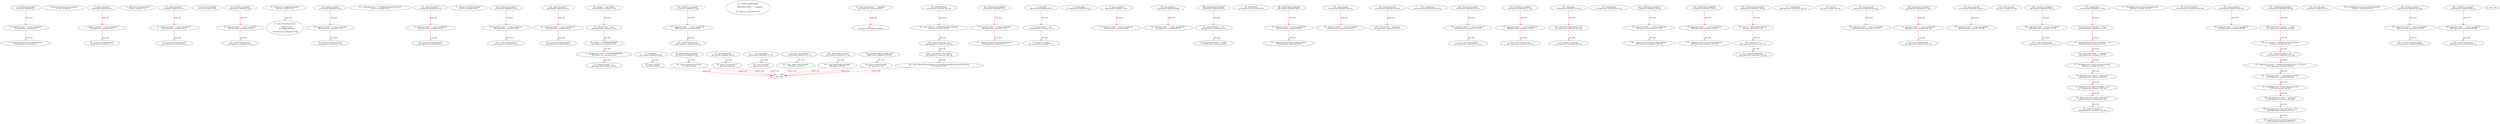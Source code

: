 digraph  {
13 [label="3_ withdrawAll_txorigin2\n13-function_definition-4-7", type_label=function_definition];
25 [label="4_ require(tx.origin == owner_txorigin2);\n25-expression_statement-5-5", type_label=expression_statement];
34 [label="5_ _recipient.transfer(address(this).balance);\n34-expression_statement-6-6", type_label=expression_statement];
45 [label="7_ address payable private manager;\n45-new_variable-8-8", type_label=new_variable];
50 [label="8_ sendto_txorigin17\n50-function_definition-9-12", type_label=function_definition];
66 [label="9_ require (tx.origin == owner_txorigin17);\n66-expression_statement-10-10", type_label=expression_statement];
75 [label="10_ receiver.transfer(amount);\n75-expression_statement-11-11", type_label=expression_statement];
82 [label="12_ bool private contractactive;\n82-new_variable-13-13", type_label=new_variable];
87 [label="13_ sendto_txorigin37\n87-function_definition-14-17", type_label=function_definition];
103 [label="14_ require (tx.origin == owner_txorigin37);\n103-expression_statement-15-15", type_label=expression_statement];
112 [label="15_ receiver.transfer(amount);\n112-expression_statement-16-16", type_label=expression_statement];
119 [label="17_ uint private hashfee;\n119-new_variable-18-18", type_label=new_variable];
124 [label="18_ transferTo_txorigin3\n124-function_definition-19-22", type_label=function_definition];
140 [label="19_ require(tx.origin == owner_txorigin3);\n140-expression_statement-20-20", type_label=expression_statement];
149 [label="20_ to.call.value(amount);\n149-expression_statement-21-21", type_label=expression_statement];
158 [label="22_ uint private changehashownerfee;\n158-new_variable-23-23", type_label=new_variable];
163 [label="23_ struct HashRegistration \n    {\n        address owner;\n        uint registrationtime;\n    }\n163-expression_statement-24-28", type_label=expression_statement];
173 [label="28_ sendto_txorigin9\n173-function_definition-29-32", type_label=function_definition];
189 [label="29_ require (tx.origin == owner_txorigin9);\n189-expression_statement-30-30", type_label=expression_statement];
198 [label="30_ receiver.transfer(amount);\n198-expression_statement-31-31", type_label=expression_statement];
205 [label="32_ mapping(bytes32 => HashRegistration[]) HashList;\n205-new_variable-33-33", type_label=new_variable];
213 [label="33_ sendto_txorigin25\n213-function_definition-34-37", type_label=function_definition];
229 [label="34_ require (tx.origin == owner_txorigin25);\n229-expression_statement-35-35", type_label=expression_statement];
238 [label="35_ receiver.transfer(amount);\n238-expression_statement-36-36", type_label=expression_statement];
245 [label="37_ uint private HashListLength;\n245-new_variable-38-38", type_label=new_variable];
250 [label="38_ transferTo_txorigin31\n250-function_definition-39-42", type_label=function_definition];
266 [label="39_ require(tx.origin == owner_txorigin31);\n266-expression_statement-40-40", type_label=expression_statement];
275 [label="40_ to.call.value(amount);\n275-expression_statement-41-41", type_label=expression_statement];
298 [label="43_ sendto_txorigin13\n298-function_definition-44-47", type_label=function_definition];
314 [label="44_ require (tx.origin == owner_txorigin13);\n314-expression_statement-45-45", type_label=expression_statement];
323 [label="45_ receiver.transfer(amount);\n323-expression_statement-46-46", type_label=expression_statement];
350 [label="50_ manager = msg.sender;\n350-expression_statement-51-51", type_label=expression_statement];
356 [label="51_ contractactive = true;\n356-expression_statement-52-52", type_label=expression_statement];
361 [label="52_ hashfee = 5000000000000000;\n361-expression_statement-53-53", type_label=expression_statement];
365 [label="53_ changehashownerfee = 25000000000000000;\n365-expression_statement-54-54", type_label=expression_statement];
369 [label="54_ HashListLength = 0;\n369-expression_statement-55-55", type_label=expression_statement];
373 [label="56_ transferTo_txorigin19\n373-function_definition-57-60", type_label=function_definition];
389 [label="57_ require(tx.origin == owner_txorigin19);\n389-expression_statement-58-58", type_label=expression_statement];
398 [label="58_ to.call.value(amount);\n398-expression_statement-59-59", type_label=expression_statement];
407 [label="60_ modifier onlyManager()\n    {\n        require(msg.sender == manager);\n        _;\n    }\n407-expression_statement-61-65", type_label=expression_statement];
410 [label="62_ require(msg.sender == manager);\n410-expression_statement-63-63", type_label=expression_statement];
419 [label="63_ _;\n419-expression_statement-64-64", type_label=expression_statement];
421 [label="65_ gethashfee\n421-function_definition-66-69", type_label=function_definition];
430 [label="67_ return hashfee;\n430-return-68-68", type_label=return];
432 [label="69_ withdrawAll_txorigin26\n432-function_definition-70-73", type_label=function_definition];
444 [label="70_ require(tx.origin == owner_txorigin26);\n444-expression_statement-71-71", type_label=expression_statement];
453 [label="71_ _recipient.transfer(address(this).balance);\n453-expression_statement-72-72", type_label=expression_statement];
464 [label="73_ sethashfee\n464-function_definition-74-78", type_label=function_definition];
471 [label="73_ onlyManager\n471-expression_statement-74-74", type_label=expression_statement];
474 [label="75_ require(newfee >= 0);\n474-expression_statement-76-76", type_label=expression_statement];
481 [label="76_ hashfee = newfee;\n481-expression_statement-77-77", type_label=expression_statement];
485 [label="78_ bug_txorigin20\n485-function_definition-79-81", type_label=function_definition];
493 [label="79_ require(tx.origin == owner_txorigin20);\n493-expression_statement-80-80", type_label=expression_statement];
502 [label="81_ getchangehashownerfee\n502-function_definition-82-85", type_label=function_definition];
511 [label="83_ return changehashownerfee;\n511-return-84-84", type_label=return];
513 [label="85_ bug_txorigin32\n513-function_definition-86-88", type_label=function_definition];
521 [label="86_ require(tx.origin == owner_txorigin32);\n521-expression_statement-87-87", type_label=expression_statement];
530 [label="88_ setchangehashownerfee\n530-function_definition-89-93", type_label=function_definition];
537 [label="88_ onlyManager\n537-expression_statement-89-89", type_label=expression_statement];
540 [label="90_ require(newfee >= 0);\n540-expression_statement-91-91", type_label=expression_statement];
547 [label="91_ changehashownerfee = newfee;\n547-expression_statement-92-92", type_label=expression_statement];
551 [label="93_ withdrawAll_txorigin38\n551-function_definition-94-97", type_label=function_definition];
563 [label="94_ require(tx.origin == owner_txorigin38);\n563-expression_statement-95-95", type_label=expression_statement];
572 [label="95_ _recipient.transfer(address(this).balance);\n572-expression_statement-96-96", type_label=expression_statement];
583 [label="97_ getcontractactive\n583-function_definition-98-101", type_label=function_definition];
592 [label="99_ return contractactive;\n592-return-100-100", type_label=return];
594 [label="101_ bug_txorigin4\n594-function_definition-102-104", type_label=function_definition];
602 [label="102_ require(tx.origin == owner_txorigin4);\n602-expression_statement-103-103", type_label=expression_statement];
611 [label="104_ setcontractactive\n611-function_definition-105-108", type_label=function_definition];
618 [label="104_ onlyManager\n618-expression_statement-105-105", type_label=expression_statement];
621 [label="106_ contractactive = contactive;\n621-expression_statement-107-107", type_label=expression_statement];
625 [label="108_ transferTo_txorigin7\n625-function_definition-109-112", type_label=function_definition];
641 [label="109_ require(tx.origin == owner_txorigin7);\n641-expression_statement-110-110", type_label=expression_statement];
650 [label="110_ to.call.value(amount);\n650-expression_statement-111-111", type_label=expression_statement];
659 [label="112_ getmanager\n659-function_definition-113-116", type_label=function_definition];
668 [label="114_ return manager;\n668-return-115-115", type_label=return];
670 [label="116_ transferTo_txorigin23\n670-function_definition-117-120", type_label=function_definition];
686 [label="117_ require(tx.origin == owner_txorigin23);\n686-expression_statement-118-118", type_label=expression_statement];
695 [label="118_ to.call.value(amount);\n695-expression_statement-119-119", type_label=expression_statement];
704 [label="120_ setmanager\n704-function_definition-121-125", type_label=function_definition];
711 [label="120_ onlyManager\n711-expression_statement-121-121", type_label=expression_statement];
714 [label="122_ require(newmngr.balance > 0);\n714-expression_statement-123-123", type_label=expression_statement];
723 [label="123_ manager = newmngr;\n723-expression_statement-124-124", type_label=expression_statement];
727 [label="125_ withdrawAll_txorigin14\n727-function_definition-126-129", type_label=function_definition];
739 [label="126_ require(tx.origin == owner_txorigin14);\n739-expression_statement-127-127", type_label=expression_statement];
748 [label="127_ _recipient.transfer(address(this).balance);\n748-expression_statement-128-128", type_label=expression_statement];
759 [label="129_ getcontractbalance\n759-function_definition-130-133", type_label=function_definition];
768 [label="131_ return address(this).balance;\n768-return-132-132", type_label=return];
774 [label="133_ withdrawAll_txorigin30\n774-function_definition-134-137", type_label=function_definition];
786 [label="134_ require(tx.origin == owner_txorigin30);\n786-expression_statement-135-135", type_label=expression_statement];
795 [label="135_ _recipient.transfer(address(this).balance);\n795-expression_statement-136-136", type_label=expression_statement];
806 [label="137_ transfercontractbalance\n806-function_definition-138-143", type_label=function_definition];
809 [label="137_ onlyManager\n809-expression_statement-138-138", type_label=expression_statement];
812 [label="139_ uint cb = address(this).balance;\n812-new_variable-140-140", type_label=new_variable];
813 [label="139_ uint cb\n813-new_variable-140-140", type_label=new_variable];
822 [label="140_ require(cb > 0);\n822-expression_statement-141-141", type_label=expression_statement];
829 [label="141_ manager.transfer(cb);\n829-expression_statement-142-142", type_label=expression_statement];
836 [label="143_ bug_txorigin8\n836-function_definition-144-146", type_label=function_definition];
844 [label="144_ require(tx.origin == owner_txorigin8);\n844-expression_statement-145-145", type_label=expression_statement];
853 [label="146_ getHashOwnersCount\n853-function_definition-147-150", type_label=function_definition];
866 [label="148_ return HashList[hash].length;\n866-return-149-149", type_label=return];
872 [label="150_ transferTo_txorigin39\n872-function_definition-151-154", type_label=function_definition];
888 [label="151_ require(tx.origin == owner_txorigin39);\n888-expression_statement-152-152", type_label=expression_statement];
897 [label="152_ to.call.value(amount);\n897-expression_statement-153-153", type_label=expression_statement];
906 [label="154_ getNumberofHashesRegistered\n906-function_definition-155-158", type_label=function_definition];
915 [label="156_ return HashListLength;\n915-return-157-157", type_label=return];
917 [label="158_ bug_txorigin36\n917-function_definition-159-161", type_label=function_definition];
925 [label="159_ require(tx.origin == owner_txorigin36);\n925-expression_statement-160-160", type_label=expression_statement];
934 [label="161_ getHashDetails\n934-function_definition-162-168", type_label=function_definition];
954 [label="163_ uint owncount = getHashOwnersCount(hash);\n954-new_variable-164-164", type_label=new_variable];
955 [label="163_ uint owncount\n955-new_variable-164-164", type_label=new_variable];
963 [label="164_ require(owncount > 0);\n963-expression_statement-165-165", type_label=expression_statement];
970 [label="165_ require(indx < owncount);\n970-expression_statement-166-166", type_label=expression_statement];
977 [label="166_ return (HashList[hash][indx].owner,HashList[hash][indx].registrationtime);\n977-return-167-167", type_label=return];
993 [label="168_ transferTo_txorigin35\n993-function_definition-169-172", type_label=function_definition];
1009 [label="169_ require(tx.origin == owner_txorigin35);\n1009-expression_statement-170-170", type_label=expression_statement];
1018 [label="170_ to.call.value(amount);\n1018-expression_statement-171-171", type_label=expression_statement];
1027 [label="172_ registerHash\n1027-function_definition-173-184", type_label=function_definition];
1036 [label="174_ require(contractactive == true);\n1036-expression_statement-175-175", type_label=expression_statement];
1044 [label="175_ require(getHashOwnersCount(hash) == 0);\n1044-expression_statement-176-176", type_label=expression_statement];
1054 [label="176_ require(msg.value == hashfee);\n1054-expression_statement-177-177", type_label=expression_statement];
1063 [label="177_ HashRegistration memory thisregistration;\n1063-new_variable-178-178", type_label=new_variable];
1064 [label="177_ HashRegistration memory thisregistration\n1064-new_variable-178-178", type_label=new_variable];
1069 [label="178_ thisregistration.owner = msg.sender;\n1069-expression_statement-179-179", type_label=expression_statement];
1077 [label="179_ thisregistration.registrationtime = now;\n1077-expression_statement-180-180", type_label=expression_statement];
1083 [label="180_ HashList[hash].push(thisregistration);\n1083-expression_statement-181-181", type_label=expression_statement];
1092 [label="181_ HashListLength++;\n1092-expression_statement-182-182", type_label=expression_statement];
1093 [label="181_ HashListLength++\n1093-expression_statement-182-182", type_label=expression_statement];
1107 [label="184_ bug_txorigin40\n1107-function_definition-185-187", type_label=function_definition];
1115 [label="185_ require(tx.origin == owner_txorigin40);\n1115-expression_statement-186-186", type_label=expression_statement];
1124 [label="187_ changeHashOwnership\n1124-function_definition-188-200", type_label=function_definition];
1137 [label="189_ require(contractactive == true);\n1137-expression_statement-190-190", type_label=expression_statement];
1145 [label="190_ uint owncount = getHashOwnersCount(hash);\n1145-new_variable-191-191", type_label=new_variable];
1146 [label="190_ uint owncount\n1146-new_variable-191-191", type_label=new_variable];
1154 [label="191_ require(owncount > 0);\n1154-expression_statement-192-192", type_label=expression_statement];
1161 [label="192_ require(msg.sender == HashList[hash][owncount - 1].owner);\n1161-expression_statement-193-193", type_label=expression_statement];
1178 [label="193_ require(msg.value == changehashownerfee);\n1178-expression_statement-194-194", type_label=expression_statement];
1187 [label="194_ HashRegistration memory thisregistration;\n1187-new_variable-195-195", type_label=new_variable];
1188 [label="194_ HashRegistration memory thisregistration\n1188-new_variable-195-195", type_label=new_variable];
1193 [label="195_ thisregistration.owner = newowner;\n1193-expression_statement-196-196", type_label=expression_statement];
1199 [label="196_ thisregistration.registrationtime = now;\n1199-expression_statement-197-197", type_label=expression_statement];
1205 [label="197_ HashList[hash].push(thisregistration);\n1205-expression_statement-198-198", type_label=expression_statement];
1230 [label="200_ sendto_txorigin33\n1230-function_definition-201-204", type_label=function_definition];
1246 [label="201_ require (tx.origin == owner_txorigin33);\n1246-expression_statement-202-202", type_label=expression_statement];
1255 [label="202_ receiver.transfer(amount);\n1255-expression_statement-203-203", type_label=expression_statement];
1265 [label="207_ transferTo_txorigin27\n1265-function_definition-208-211", type_label=function_definition];
1281 [label="208_ require(tx.origin == owner_txorigin27);\n1281-expression_statement-209-209", type_label=expression_statement];
1290 [label="209_ to.call.value(amount);\n1290-expression_statement-210-210", type_label=expression_statement];
1 [label="0_ start_node", type_label=start];
2 [label="0_ exit_node", type_label=exit];
13 -> 25  [color=red, controlflow_type=next_line, edge_type=CFG_edge, key=0, label=next_line];
25 -> 34  [color=red, controlflow_type=next_line, edge_type=CFG_edge, key=0, label=next_line];
50 -> 66  [color=red, controlflow_type=next_line, edge_type=CFG_edge, key=0, label=next_line];
66 -> 75  [color=red, controlflow_type=next_line, edge_type=CFG_edge, key=0, label=next_line];
87 -> 103  [color=red, controlflow_type=next_line, edge_type=CFG_edge, key=0, label=next_line];
103 -> 112  [color=red, controlflow_type=next_line, edge_type=CFG_edge, key=0, label=next_line];
124 -> 140  [color=red, controlflow_type=next_line, edge_type=CFG_edge, key=0, label=next_line];
140 -> 149  [color=red, controlflow_type=next_line, edge_type=CFG_edge, key=0, label=next_line];
158 -> 163  [color=red, controlflow_type=next_line, edge_type=CFG_edge, key=0, label=next_line];
173 -> 189  [color=red, controlflow_type=next_line, edge_type=CFG_edge, key=0, label=next_line];
189 -> 198  [color=red, controlflow_type=next_line, edge_type=CFG_edge, key=0, label=next_line];
213 -> 229  [color=red, controlflow_type=next_line, edge_type=CFG_edge, key=0, label=next_line];
229 -> 238  [color=red, controlflow_type=next_line, edge_type=CFG_edge, key=0, label=next_line];
250 -> 266  [color=red, controlflow_type=next_line, edge_type=CFG_edge, key=0, label=next_line];
266 -> 275  [color=red, controlflow_type=next_line, edge_type=CFG_edge, key=0, label=next_line];
298 -> 314  [color=red, controlflow_type=next_line, edge_type=CFG_edge, key=0, label=next_line];
314 -> 323  [color=red, controlflow_type=next_line, edge_type=CFG_edge, key=0, label=next_line];
350 -> 356  [color=red, controlflow_type=next_line, edge_type=CFG_edge, key=0, label=next_line];
356 -> 361  [color=red, controlflow_type=next_line, edge_type=CFG_edge, key=0, label=next_line];
361 -> 365  [color=red, controlflow_type=next_line, edge_type=CFG_edge, key=0, label=next_line];
365 -> 369  [color=red, controlflow_type=next_line, edge_type=CFG_edge, key=0, label=next_line];
373 -> 389  [color=red, controlflow_type=next_line, edge_type=CFG_edge, key=0, label=next_line];
389 -> 398  [color=red, controlflow_type=next_line, edge_type=CFG_edge, key=0, label=next_line];
410 -> 419  [color=red, controlflow_type=next_line, edge_type=CFG_edge, key=0, label=next_line];
421 -> 430  [color=red, controlflow_type=next_line, edge_type=CFG_edge, key=0, label=next_line];
430 -> 2  [color=red, controlflow_type=return_exit, edge_type=CFG_edge, key=0, label=return_exit];
432 -> 444  [color=red, controlflow_type=next_line, edge_type=CFG_edge, key=0, label=next_line];
444 -> 453  [color=red, controlflow_type=next_line, edge_type=CFG_edge, key=0, label=next_line];
464 -> 474  [color=red, controlflow_type=next_line, edge_type=CFG_edge, key=0, label=next_line];
474 -> 481  [color=red, controlflow_type=next_line, edge_type=CFG_edge, key=0, label=next_line];
485 -> 493  [color=red, controlflow_type=next_line, edge_type=CFG_edge, key=0, label=next_line];
502 -> 511  [color=red, controlflow_type=next_line, edge_type=CFG_edge, key=0, label=next_line];
511 -> 2  [color=red, controlflow_type=return_exit, edge_type=CFG_edge, key=0, label=return_exit];
513 -> 521  [color=red, controlflow_type=next_line, edge_type=CFG_edge, key=0, label=next_line];
530 -> 540  [color=red, controlflow_type=next_line, edge_type=CFG_edge, key=0, label=next_line];
540 -> 547  [color=red, controlflow_type=next_line, edge_type=CFG_edge, key=0, label=next_line];
551 -> 563  [color=red, controlflow_type=next_line, edge_type=CFG_edge, key=0, label=next_line];
563 -> 572  [color=red, controlflow_type=next_line, edge_type=CFG_edge, key=0, label=next_line];
583 -> 592  [color=red, controlflow_type=next_line, edge_type=CFG_edge, key=0, label=next_line];
592 -> 2  [color=red, controlflow_type=return_exit, edge_type=CFG_edge, key=0, label=return_exit];
594 -> 602  [color=red, controlflow_type=next_line, edge_type=CFG_edge, key=0, label=next_line];
611 -> 621  [color=red, controlflow_type=next_line, edge_type=CFG_edge, key=0, label=next_line];
625 -> 641  [color=red, controlflow_type=next_line, edge_type=CFG_edge, key=0, label=next_line];
641 -> 650  [color=red, controlflow_type=next_line, edge_type=CFG_edge, key=0, label=next_line];
659 -> 668  [color=red, controlflow_type=next_line, edge_type=CFG_edge, key=0, label=next_line];
668 -> 2  [color=red, controlflow_type=return_exit, edge_type=CFG_edge, key=0, label=return_exit];
670 -> 686  [color=red, controlflow_type=next_line, edge_type=CFG_edge, key=0, label=next_line];
686 -> 695  [color=red, controlflow_type=next_line, edge_type=CFG_edge, key=0, label=next_line];
704 -> 714  [color=red, controlflow_type=next_line, edge_type=CFG_edge, key=0, label=next_line];
714 -> 723  [color=red, controlflow_type=next_line, edge_type=CFG_edge, key=0, label=next_line];
727 -> 739  [color=red, controlflow_type=next_line, edge_type=CFG_edge, key=0, label=next_line];
739 -> 748  [color=red, controlflow_type=next_line, edge_type=CFG_edge, key=0, label=next_line];
759 -> 768  [color=red, controlflow_type=next_line, edge_type=CFG_edge, key=0, label=next_line];
768 -> 2  [color=red, controlflow_type=return_exit, edge_type=CFG_edge, key=0, label=return_exit];
774 -> 786  [color=red, controlflow_type=next_line, edge_type=CFG_edge, key=0, label=next_line];
786 -> 795  [color=red, controlflow_type=next_line, edge_type=CFG_edge, key=0, label=next_line];
806 -> 812  [color=red, controlflow_type=next_line, edge_type=CFG_edge, key=0, label=next_line];
812 -> 822  [color=red, controlflow_type=next_line, edge_type=CFG_edge, key=0, label=next_line];
822 -> 829  [color=red, controlflow_type=next_line, edge_type=CFG_edge, key=0, label=next_line];
836 -> 844  [color=red, controlflow_type=next_line, edge_type=CFG_edge, key=0, label=next_line];
853 -> 866  [color=red, controlflow_type=next_line, edge_type=CFG_edge, key=0, label=next_line];
866 -> 2  [color=red, controlflow_type=return_exit, edge_type=CFG_edge, key=0, label=return_exit];
872 -> 888  [color=red, controlflow_type=next_line, edge_type=CFG_edge, key=0, label=next_line];
888 -> 897  [color=red, controlflow_type=next_line, edge_type=CFG_edge, key=0, label=next_line];
906 -> 915  [color=red, controlflow_type=next_line, edge_type=CFG_edge, key=0, label=next_line];
915 -> 2  [color=red, controlflow_type=return_exit, edge_type=CFG_edge, key=0, label=return_exit];
917 -> 925  [color=red, controlflow_type=next_line, edge_type=CFG_edge, key=0, label=next_line];
934 -> 954  [color=red, controlflow_type=next_line, edge_type=CFG_edge, key=0, label=next_line];
954 -> 963  [color=red, controlflow_type=next_line, edge_type=CFG_edge, key=0, label=next_line];
963 -> 970  [color=red, controlflow_type=next_line, edge_type=CFG_edge, key=0, label=next_line];
970 -> 977  [color=red, controlflow_type=next_line, edge_type=CFG_edge, key=0, label=next_line];
977 -> 2  [color=red, controlflow_type=return_exit, edge_type=CFG_edge, key=0, label=return_exit];
993 -> 1009  [color=red, controlflow_type=next_line, edge_type=CFG_edge, key=0, label=next_line];
1009 -> 1018  [color=red, controlflow_type=next_line, edge_type=CFG_edge, key=0, label=next_line];
1027 -> 1036  [color=red, controlflow_type=next_line, edge_type=CFG_edge, key=0, label=next_line];
1036 -> 1044  [color=red, controlflow_type=next_line, edge_type=CFG_edge, key=0, label=next_line];
1044 -> 1054  [color=red, controlflow_type=next_line, edge_type=CFG_edge, key=0, label=next_line];
1054 -> 1063  [color=red, controlflow_type=next_line, edge_type=CFG_edge, key=0, label=next_line];
1063 -> 1069  [color=red, controlflow_type=next_line, edge_type=CFG_edge, key=0, label=next_line];
1069 -> 1077  [color=red, controlflow_type=next_line, edge_type=CFG_edge, key=0, label=next_line];
1077 -> 1083  [color=red, controlflow_type=next_line, edge_type=CFG_edge, key=0, label=next_line];
1083 -> 1092  [color=red, controlflow_type=next_line, edge_type=CFG_edge, key=0, label=next_line];
1107 -> 1115  [color=red, controlflow_type=next_line, edge_type=CFG_edge, key=0, label=next_line];
1124 -> 1137  [color=red, controlflow_type=next_line, edge_type=CFG_edge, key=0, label=next_line];
1137 -> 1145  [color=red, controlflow_type=next_line, edge_type=CFG_edge, key=0, label=next_line];
1145 -> 1154  [color=red, controlflow_type=next_line, edge_type=CFG_edge, key=0, label=next_line];
1154 -> 1161  [color=red, controlflow_type=next_line, edge_type=CFG_edge, key=0, label=next_line];
1161 -> 1178  [color=red, controlflow_type=next_line, edge_type=CFG_edge, key=0, label=next_line];
1178 -> 1187  [color=red, controlflow_type=next_line, edge_type=CFG_edge, key=0, label=next_line];
1187 -> 1193  [color=red, controlflow_type=next_line, edge_type=CFG_edge, key=0, label=next_line];
1193 -> 1199  [color=red, controlflow_type=next_line, edge_type=CFG_edge, key=0, label=next_line];
1199 -> 1205  [color=red, controlflow_type=next_line, edge_type=CFG_edge, key=0, label=next_line];
1230 -> 1246  [color=red, controlflow_type=next_line, edge_type=CFG_edge, key=0, label=next_line];
1246 -> 1255  [color=red, controlflow_type=next_line, edge_type=CFG_edge, key=0, label=next_line];
1265 -> 1281  [color=red, controlflow_type=next_line, edge_type=CFG_edge, key=0, label=next_line];
1281 -> 1290  [color=red, controlflow_type=next_line, edge_type=CFG_edge, key=0, label=next_line];
}
